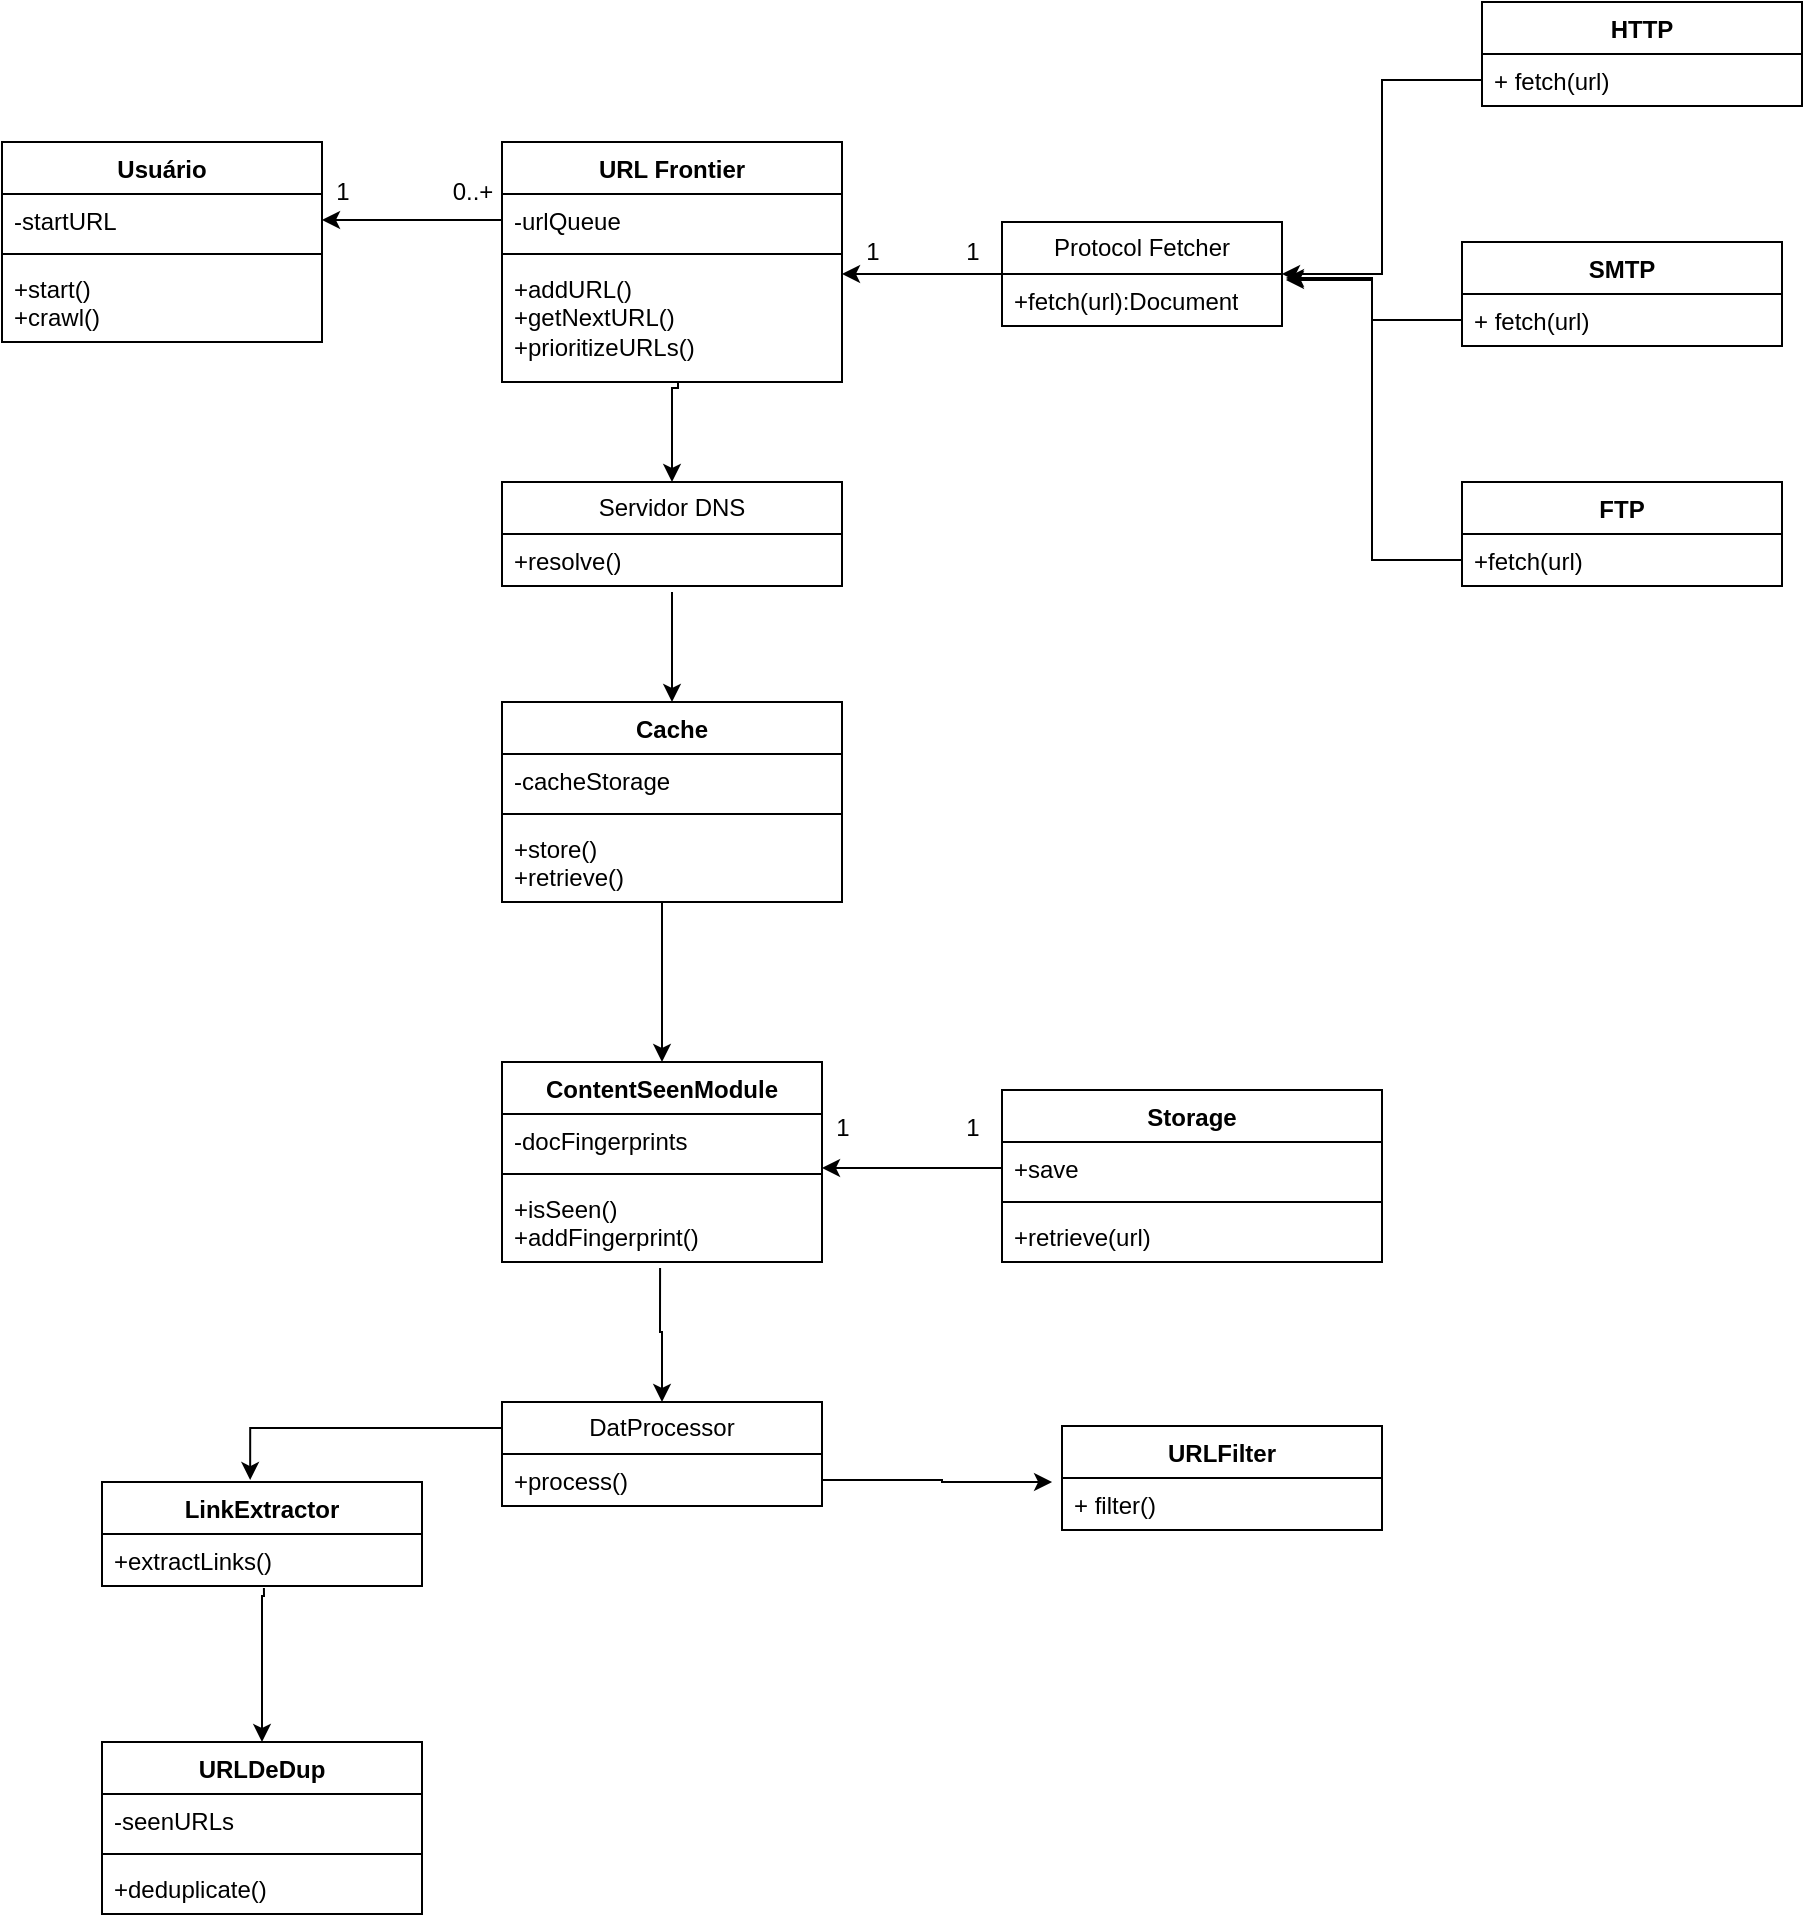 <mxfile version="24.4.4" type="device">
  <diagram name="Page-1" id="Iadyr_EgU2UZ567ymqcu">
    <mxGraphModel dx="2243" dy="758" grid="1" gridSize="10" guides="1" tooltips="1" connect="1" arrows="1" fold="1" page="1" pageScale="1" pageWidth="850" pageHeight="1100" math="0" shadow="0">
      <root>
        <mxCell id="0" />
        <mxCell id="1" parent="0" />
        <mxCell id="r2SIsIyJ15snJ-ib-OKO-3" value="Usuário" style="swimlane;fontStyle=1;align=center;verticalAlign=top;childLayout=stackLayout;horizontal=1;startSize=26;horizontalStack=0;resizeParent=1;resizeParentMax=0;resizeLast=0;collapsible=1;marginBottom=0;whiteSpace=wrap;html=1;" parent="1" vertex="1">
          <mxGeometry x="-160" y="450" width="160" height="100" as="geometry" />
        </mxCell>
        <mxCell id="r2SIsIyJ15snJ-ib-OKO-4" value="-startURL" style="text;strokeColor=none;fillColor=none;align=left;verticalAlign=top;spacingLeft=4;spacingRight=4;overflow=hidden;rotatable=0;points=[[0,0.5],[1,0.5]];portConstraint=eastwest;whiteSpace=wrap;html=1;" parent="r2SIsIyJ15snJ-ib-OKO-3" vertex="1">
          <mxGeometry y="26" width="160" height="26" as="geometry" />
        </mxCell>
        <mxCell id="r2SIsIyJ15snJ-ib-OKO-5" value="" style="line;strokeWidth=1;fillColor=none;align=left;verticalAlign=middle;spacingTop=-1;spacingLeft=3;spacingRight=3;rotatable=0;labelPosition=right;points=[];portConstraint=eastwest;strokeColor=inherit;" parent="r2SIsIyJ15snJ-ib-OKO-3" vertex="1">
          <mxGeometry y="52" width="160" height="8" as="geometry" />
        </mxCell>
        <mxCell id="r2SIsIyJ15snJ-ib-OKO-6" value="+start()&lt;div&gt;+crawl()&lt;/div&gt;" style="text;strokeColor=none;fillColor=none;align=left;verticalAlign=top;spacingLeft=4;spacingRight=4;overflow=hidden;rotatable=0;points=[[0,0.5],[1,0.5]];portConstraint=eastwest;whiteSpace=wrap;html=1;" parent="r2SIsIyJ15snJ-ib-OKO-3" vertex="1">
          <mxGeometry y="60" width="160" height="40" as="geometry" />
        </mxCell>
        <mxCell id="r2SIsIyJ15snJ-ib-OKO-7" value="URL Frontier" style="swimlane;fontStyle=1;align=center;verticalAlign=top;childLayout=stackLayout;horizontal=1;startSize=26;horizontalStack=0;resizeParent=1;resizeParentMax=0;resizeLast=0;collapsible=1;marginBottom=0;whiteSpace=wrap;html=1;" parent="1" vertex="1">
          <mxGeometry x="90" y="450" width="170" height="120" as="geometry" />
        </mxCell>
        <mxCell id="r2SIsIyJ15snJ-ib-OKO-8" value="-urlQueue" style="text;strokeColor=none;fillColor=none;align=left;verticalAlign=top;spacingLeft=4;spacingRight=4;overflow=hidden;rotatable=0;points=[[0,0.5],[1,0.5]];portConstraint=eastwest;whiteSpace=wrap;html=1;" parent="r2SIsIyJ15snJ-ib-OKO-7" vertex="1">
          <mxGeometry y="26" width="170" height="26" as="geometry" />
        </mxCell>
        <mxCell id="r2SIsIyJ15snJ-ib-OKO-9" value="" style="line;strokeWidth=1;fillColor=none;align=left;verticalAlign=middle;spacingTop=-1;spacingLeft=3;spacingRight=3;rotatable=0;labelPosition=right;points=[];portConstraint=eastwest;strokeColor=inherit;" parent="r2SIsIyJ15snJ-ib-OKO-7" vertex="1">
          <mxGeometry y="52" width="170" height="8" as="geometry" />
        </mxCell>
        <mxCell id="r2SIsIyJ15snJ-ib-OKO-10" value="+addURL()&lt;div&gt;+getNextURL()&lt;/div&gt;&lt;div&gt;+prioritizeURLs()&lt;/div&gt;" style="text;strokeColor=none;fillColor=none;align=left;verticalAlign=top;spacingLeft=4;spacingRight=4;overflow=hidden;rotatable=0;points=[[0,0.5],[1,0.5]];portConstraint=eastwest;whiteSpace=wrap;html=1;" parent="r2SIsIyJ15snJ-ib-OKO-7" vertex="1">
          <mxGeometry y="60" width="170" height="60" as="geometry" />
        </mxCell>
        <mxCell id="r2SIsIyJ15snJ-ib-OKO-11" value="Servidor DNS" style="swimlane;fontStyle=0;childLayout=stackLayout;horizontal=1;startSize=26;fillColor=none;horizontalStack=0;resizeParent=1;resizeParentMax=0;resizeLast=0;collapsible=1;marginBottom=0;whiteSpace=wrap;html=1;" parent="1" vertex="1">
          <mxGeometry x="90" y="620" width="170" height="52" as="geometry" />
        </mxCell>
        <mxCell id="r2SIsIyJ15snJ-ib-OKO-12" value="+resolve()" style="text;strokeColor=none;fillColor=none;align=left;verticalAlign=top;spacingLeft=4;spacingRight=4;overflow=hidden;rotatable=0;points=[[0,0.5],[1,0.5]];portConstraint=eastwest;whiteSpace=wrap;html=1;" parent="r2SIsIyJ15snJ-ib-OKO-11" vertex="1">
          <mxGeometry y="26" width="170" height="26" as="geometry" />
        </mxCell>
        <mxCell id="r2SIsIyJ15snJ-ib-OKO-15" value="URLFilter" style="swimlane;fontStyle=1;align=center;verticalAlign=top;childLayout=stackLayout;horizontal=1;startSize=26;horizontalStack=0;resizeParent=1;resizeParentMax=0;resizeLast=0;collapsible=1;marginBottom=0;whiteSpace=wrap;html=1;" parent="1" vertex="1">
          <mxGeometry x="370" y="1092" width="160" height="52" as="geometry" />
        </mxCell>
        <mxCell id="r2SIsIyJ15snJ-ib-OKO-19" value="Cache" style="swimlane;fontStyle=1;align=center;verticalAlign=top;childLayout=stackLayout;horizontal=1;startSize=26;horizontalStack=0;resizeParent=1;resizeParentMax=0;resizeLast=0;collapsible=1;marginBottom=0;whiteSpace=wrap;html=1;" parent="1" vertex="1">
          <mxGeometry x="90" y="730" width="170" height="100" as="geometry" />
        </mxCell>
        <mxCell id="r2SIsIyJ15snJ-ib-OKO-20" value="-cacheStorage" style="text;strokeColor=none;fillColor=none;align=left;verticalAlign=top;spacingLeft=4;spacingRight=4;overflow=hidden;rotatable=0;points=[[0,0.5],[1,0.5]];portConstraint=eastwest;whiteSpace=wrap;html=1;" parent="r2SIsIyJ15snJ-ib-OKO-19" vertex="1">
          <mxGeometry y="26" width="170" height="26" as="geometry" />
        </mxCell>
        <mxCell id="r2SIsIyJ15snJ-ib-OKO-21" value="" style="line;strokeWidth=1;fillColor=none;align=left;verticalAlign=middle;spacingTop=-1;spacingLeft=3;spacingRight=3;rotatable=0;labelPosition=right;points=[];portConstraint=eastwest;strokeColor=inherit;" parent="r2SIsIyJ15snJ-ib-OKO-19" vertex="1">
          <mxGeometry y="52" width="170" height="8" as="geometry" />
        </mxCell>
        <mxCell id="r2SIsIyJ15snJ-ib-OKO-22" value="+store()&lt;div&gt;+retrieve()&lt;/div&gt;" style="text;strokeColor=none;fillColor=none;align=left;verticalAlign=top;spacingLeft=4;spacingRight=4;overflow=hidden;rotatable=0;points=[[0,0.5],[1,0.5]];portConstraint=eastwest;whiteSpace=wrap;html=1;" parent="r2SIsIyJ15snJ-ib-OKO-19" vertex="1">
          <mxGeometry y="60" width="170" height="40" as="geometry" />
        </mxCell>
        <mxCell id="r2SIsIyJ15snJ-ib-OKO-27" value="Storage" style="swimlane;fontStyle=1;align=center;verticalAlign=top;childLayout=stackLayout;horizontal=1;startSize=26;horizontalStack=0;resizeParent=1;resizeParentMax=0;resizeLast=0;collapsible=1;marginBottom=0;whiteSpace=wrap;html=1;" parent="1" vertex="1">
          <mxGeometry x="340" y="924" width="190" height="86" as="geometry" />
        </mxCell>
        <mxCell id="KCuraymVWd1KRv9GwXVt-16" style="edgeStyle=orthogonalEdgeStyle;rounded=0;orthogonalLoop=1;jettySize=auto;html=1;exitX=0;exitY=0.5;exitDx=0;exitDy=0;" parent="r2SIsIyJ15snJ-ib-OKO-27" source="r2SIsIyJ15snJ-ib-OKO-28" edge="1">
          <mxGeometry relative="1" as="geometry">
            <mxPoint x="-90" y="39" as="targetPoint" />
          </mxGeometry>
        </mxCell>
        <mxCell id="r2SIsIyJ15snJ-ib-OKO-28" value="+save" style="text;strokeColor=none;fillColor=none;align=left;verticalAlign=top;spacingLeft=4;spacingRight=4;overflow=hidden;rotatable=0;points=[[0,0.5],[1,0.5]];portConstraint=eastwest;whiteSpace=wrap;html=1;" parent="r2SIsIyJ15snJ-ib-OKO-27" vertex="1">
          <mxGeometry y="26" width="190" height="26" as="geometry" />
        </mxCell>
        <mxCell id="r2SIsIyJ15snJ-ib-OKO-29" value="" style="line;strokeWidth=1;fillColor=none;align=left;verticalAlign=middle;spacingTop=-1;spacingLeft=3;spacingRight=3;rotatable=0;labelPosition=right;points=[];portConstraint=eastwest;strokeColor=inherit;" parent="r2SIsIyJ15snJ-ib-OKO-27" vertex="1">
          <mxGeometry y="52" width="190" height="8" as="geometry" />
        </mxCell>
        <mxCell id="r2SIsIyJ15snJ-ib-OKO-30" value="+retrieve(url)" style="text;strokeColor=none;fillColor=none;align=left;verticalAlign=top;spacingLeft=4;spacingRight=4;overflow=hidden;rotatable=0;points=[[0,0.5],[1,0.5]];portConstraint=eastwest;whiteSpace=wrap;html=1;" parent="r2SIsIyJ15snJ-ib-OKO-27" vertex="1">
          <mxGeometry y="60" width="190" height="26" as="geometry" />
        </mxCell>
        <mxCell id="r2SIsIyJ15snJ-ib-OKO-31" value="Protocol Fetcher" style="swimlane;fontStyle=0;childLayout=stackLayout;horizontal=1;startSize=26;fillColor=none;horizontalStack=0;resizeParent=1;resizeParentMax=0;resizeLast=0;collapsible=1;marginBottom=0;whiteSpace=wrap;html=1;" parent="1" vertex="1">
          <mxGeometry x="340" y="490" width="140" height="52" as="geometry" />
        </mxCell>
        <mxCell id="r2SIsIyJ15snJ-ib-OKO-33" value="+fetch(url):Document&lt;div&gt;&lt;br&gt;&lt;/div&gt;" style="text;strokeColor=none;fillColor=none;align=left;verticalAlign=top;spacingLeft=4;spacingRight=4;overflow=hidden;rotatable=0;points=[[0,0.5],[1,0.5]];portConstraint=eastwest;whiteSpace=wrap;html=1;" parent="r2SIsIyJ15snJ-ib-OKO-31" vertex="1">
          <mxGeometry y="26" width="140" height="26" as="geometry" />
        </mxCell>
        <mxCell id="r2SIsIyJ15snJ-ib-OKO-35" value="FTP" style="swimlane;fontStyle=1;align=center;verticalAlign=top;childLayout=stackLayout;horizontal=1;startSize=26;horizontalStack=0;resizeParent=1;resizeParentMax=0;resizeLast=0;collapsible=1;marginBottom=0;whiteSpace=wrap;html=1;" parent="1" vertex="1">
          <mxGeometry x="570" y="620" width="160" height="52" as="geometry" />
        </mxCell>
        <mxCell id="r2SIsIyJ15snJ-ib-OKO-38" value="+fetch(url)" style="text;strokeColor=none;fillColor=none;align=left;verticalAlign=top;spacingLeft=4;spacingRight=4;overflow=hidden;rotatable=0;points=[[0,0.5],[1,0.5]];portConstraint=eastwest;whiteSpace=wrap;html=1;" parent="r2SIsIyJ15snJ-ib-OKO-35" vertex="1">
          <mxGeometry y="26" width="160" height="26" as="geometry" />
        </mxCell>
        <mxCell id="r2SIsIyJ15snJ-ib-OKO-39" value="SMTP" style="swimlane;fontStyle=1;align=center;verticalAlign=top;childLayout=stackLayout;horizontal=1;startSize=26;horizontalStack=0;resizeParent=1;resizeParentMax=0;resizeLast=0;collapsible=1;marginBottom=0;whiteSpace=wrap;html=1;" parent="1" vertex="1">
          <mxGeometry x="570" y="500" width="160" height="52" as="geometry" />
        </mxCell>
        <mxCell id="r2SIsIyJ15snJ-ib-OKO-42" value="+ fetch(url)" style="text;strokeColor=none;fillColor=none;align=left;verticalAlign=top;spacingLeft=4;spacingRight=4;overflow=hidden;rotatable=0;points=[[0,0.5],[1,0.5]];portConstraint=eastwest;whiteSpace=wrap;html=1;" parent="r2SIsIyJ15snJ-ib-OKO-39" vertex="1">
          <mxGeometry y="26" width="160" height="26" as="geometry" />
        </mxCell>
        <mxCell id="r2SIsIyJ15snJ-ib-OKO-43" value="HTTP" style="swimlane;fontStyle=1;align=center;verticalAlign=top;childLayout=stackLayout;horizontal=1;startSize=26;horizontalStack=0;resizeParent=1;resizeParentMax=0;resizeLast=0;collapsible=1;marginBottom=0;whiteSpace=wrap;html=1;" parent="1" vertex="1">
          <mxGeometry x="580" y="380" width="160" height="52" as="geometry" />
        </mxCell>
        <mxCell id="r2SIsIyJ15snJ-ib-OKO-46" value="+ fetch(url)" style="text;strokeColor=none;fillColor=none;align=left;verticalAlign=top;spacingLeft=4;spacingRight=4;overflow=hidden;rotatable=0;points=[[0,0.5],[1,0.5]];portConstraint=eastwest;whiteSpace=wrap;html=1;" parent="r2SIsIyJ15snJ-ib-OKO-43" vertex="1">
          <mxGeometry y="26" width="160" height="26" as="geometry" />
        </mxCell>
        <mxCell id="r2SIsIyJ15snJ-ib-OKO-47" value="ContentSeenModule" style="swimlane;fontStyle=1;align=center;verticalAlign=top;childLayout=stackLayout;horizontal=1;startSize=26;horizontalStack=0;resizeParent=1;resizeParentMax=0;resizeLast=0;collapsible=1;marginBottom=0;whiteSpace=wrap;html=1;" parent="1" vertex="1">
          <mxGeometry x="90" y="910" width="160" height="100" as="geometry" />
        </mxCell>
        <mxCell id="r2SIsIyJ15snJ-ib-OKO-48" value="-docFingerprints" style="text;strokeColor=none;fillColor=none;align=left;verticalAlign=top;spacingLeft=4;spacingRight=4;overflow=hidden;rotatable=0;points=[[0,0.5],[1,0.5]];portConstraint=eastwest;whiteSpace=wrap;html=1;" parent="r2SIsIyJ15snJ-ib-OKO-47" vertex="1">
          <mxGeometry y="26" width="160" height="26" as="geometry" />
        </mxCell>
        <mxCell id="r2SIsIyJ15snJ-ib-OKO-49" value="" style="line;strokeWidth=1;fillColor=none;align=left;verticalAlign=middle;spacingTop=-1;spacingLeft=3;spacingRight=3;rotatable=0;labelPosition=right;points=[];portConstraint=eastwest;strokeColor=inherit;" parent="r2SIsIyJ15snJ-ib-OKO-47" vertex="1">
          <mxGeometry y="52" width="160" height="8" as="geometry" />
        </mxCell>
        <mxCell id="r2SIsIyJ15snJ-ib-OKO-50" value="+isSeen()&lt;div&gt;+addFingerprint()&lt;/div&gt;" style="text;strokeColor=none;fillColor=none;align=left;verticalAlign=top;spacingLeft=4;spacingRight=4;overflow=hidden;rotatable=0;points=[[0,0.5],[1,0.5]];portConstraint=eastwest;whiteSpace=wrap;html=1;" parent="r2SIsIyJ15snJ-ib-OKO-47" vertex="1">
          <mxGeometry y="60" width="160" height="40" as="geometry" />
        </mxCell>
        <mxCell id="r2SIsIyJ15snJ-ib-OKO-51" value="LinkExtractor" style="swimlane;fontStyle=1;align=center;verticalAlign=top;childLayout=stackLayout;horizontal=1;startSize=26;horizontalStack=0;resizeParent=1;resizeParentMax=0;resizeLast=0;collapsible=1;marginBottom=0;whiteSpace=wrap;html=1;" parent="1" vertex="1">
          <mxGeometry x="-110" y="1120" width="160" height="52" as="geometry" />
        </mxCell>
        <mxCell id="r2SIsIyJ15snJ-ib-OKO-52" value="+extractLinks()" style="text;strokeColor=none;fillColor=none;align=left;verticalAlign=top;spacingLeft=4;spacingRight=4;overflow=hidden;rotatable=0;points=[[0,0.5],[1,0.5]];portConstraint=eastwest;whiteSpace=wrap;html=1;" parent="r2SIsIyJ15snJ-ib-OKO-51" vertex="1">
          <mxGeometry y="26" width="160" height="26" as="geometry" />
        </mxCell>
        <mxCell id="r2SIsIyJ15snJ-ib-OKO-55" value="URLDeDup" style="swimlane;fontStyle=1;align=center;verticalAlign=top;childLayout=stackLayout;horizontal=1;startSize=26;horizontalStack=0;resizeParent=1;resizeParentMax=0;resizeLast=0;collapsible=1;marginBottom=0;whiteSpace=wrap;html=1;" parent="1" vertex="1">
          <mxGeometry x="-110" y="1250" width="160" height="86" as="geometry" />
        </mxCell>
        <mxCell id="r2SIsIyJ15snJ-ib-OKO-56" value="-seenURLs" style="text;strokeColor=none;fillColor=none;align=left;verticalAlign=top;spacingLeft=4;spacingRight=4;overflow=hidden;rotatable=0;points=[[0,0.5],[1,0.5]];portConstraint=eastwest;whiteSpace=wrap;html=1;" parent="r2SIsIyJ15snJ-ib-OKO-55" vertex="1">
          <mxGeometry y="26" width="160" height="26" as="geometry" />
        </mxCell>
        <mxCell id="r2SIsIyJ15snJ-ib-OKO-57" value="" style="line;strokeWidth=1;fillColor=none;align=left;verticalAlign=middle;spacingTop=-1;spacingLeft=3;spacingRight=3;rotatable=0;labelPosition=right;points=[];portConstraint=eastwest;strokeColor=inherit;" parent="r2SIsIyJ15snJ-ib-OKO-55" vertex="1">
          <mxGeometry y="52" width="160" height="8" as="geometry" />
        </mxCell>
        <mxCell id="r2SIsIyJ15snJ-ib-OKO-58" value="+deduplicate()" style="text;strokeColor=none;fillColor=none;align=left;verticalAlign=top;spacingLeft=4;spacingRight=4;overflow=hidden;rotatable=0;points=[[0,0.5],[1,0.5]];portConstraint=eastwest;whiteSpace=wrap;html=1;" parent="r2SIsIyJ15snJ-ib-OKO-55" vertex="1">
          <mxGeometry y="60" width="160" height="26" as="geometry" />
        </mxCell>
        <mxCell id="KCuraymVWd1KRv9GwXVt-1" value="DatProcessor" style="swimlane;fontStyle=0;childLayout=stackLayout;horizontal=1;startSize=26;fillColor=none;horizontalStack=0;resizeParent=1;resizeParentMax=0;resizeLast=0;collapsible=1;marginBottom=0;whiteSpace=wrap;html=1;" parent="1" vertex="1">
          <mxGeometry x="90" y="1080" width="160" height="52" as="geometry" />
        </mxCell>
        <mxCell id="KCuraymVWd1KRv9GwXVt-2" value="+process()" style="text;strokeColor=none;fillColor=none;align=left;verticalAlign=top;spacingLeft=4;spacingRight=4;overflow=hidden;rotatable=0;points=[[0,0.5],[1,0.5]];portConstraint=eastwest;whiteSpace=wrap;html=1;" parent="KCuraymVWd1KRv9GwXVt-1" vertex="1">
          <mxGeometry y="26" width="160" height="26" as="geometry" />
        </mxCell>
        <mxCell id="KCuraymVWd1KRv9GwXVt-5" style="edgeStyle=orthogonalEdgeStyle;rounded=0;orthogonalLoop=1;jettySize=auto;html=1;exitX=0;exitY=0.5;exitDx=0;exitDy=0;entryX=1;entryY=0.5;entryDx=0;entryDy=0;" parent="1" source="r2SIsIyJ15snJ-ib-OKO-8" target="r2SIsIyJ15snJ-ib-OKO-4" edge="1">
          <mxGeometry relative="1" as="geometry" />
        </mxCell>
        <mxCell id="KCuraymVWd1KRv9GwXVt-6" value="1" style="text;html=1;align=center;verticalAlign=middle;resizable=0;points=[];autosize=1;strokeColor=none;fillColor=none;" parent="1" vertex="1">
          <mxGeometry x="-5" y="460" width="30" height="30" as="geometry" />
        </mxCell>
        <mxCell id="KCuraymVWd1KRv9GwXVt-7" value="0..+" style="text;html=1;align=center;verticalAlign=middle;resizable=0;points=[];autosize=1;strokeColor=none;fillColor=none;" parent="1" vertex="1">
          <mxGeometry x="55" y="460" width="40" height="30" as="geometry" />
        </mxCell>
        <mxCell id="KCuraymVWd1KRv9GwXVt-8" style="edgeStyle=orthogonalEdgeStyle;rounded=0;orthogonalLoop=1;jettySize=auto;html=1;exitX=0;exitY=0.5;exitDx=0;exitDy=0;entryX=1;entryY=0.1;entryDx=0;entryDy=0;entryPerimeter=0;" parent="1" source="r2SIsIyJ15snJ-ib-OKO-31" target="r2SIsIyJ15snJ-ib-OKO-10" edge="1">
          <mxGeometry relative="1" as="geometry" />
        </mxCell>
        <mxCell id="KCuraymVWd1KRv9GwXVt-9" value="1" style="text;html=1;align=center;verticalAlign=middle;resizable=0;points=[];autosize=1;strokeColor=none;fillColor=none;" parent="1" vertex="1">
          <mxGeometry x="260" y="490" width="30" height="30" as="geometry" />
        </mxCell>
        <mxCell id="KCuraymVWd1KRv9GwXVt-10" value="1" style="text;html=1;align=center;verticalAlign=middle;resizable=0;points=[];autosize=1;strokeColor=none;fillColor=none;" parent="1" vertex="1">
          <mxGeometry x="310" y="490" width="30" height="30" as="geometry" />
        </mxCell>
        <mxCell id="KCuraymVWd1KRv9GwXVt-11" style="edgeStyle=orthogonalEdgeStyle;rounded=0;orthogonalLoop=1;jettySize=auto;html=1;entryX=0.5;entryY=0;entryDx=0;entryDy=0;" parent="1" target="r2SIsIyJ15snJ-ib-OKO-47" edge="1">
          <mxGeometry relative="1" as="geometry">
            <mxPoint x="170" y="830" as="sourcePoint" />
            <Array as="points">
              <mxPoint x="170" y="833" />
            </Array>
          </mxGeometry>
        </mxCell>
        <mxCell id="KCuraymVWd1KRv9GwXVt-12" style="edgeStyle=orthogonalEdgeStyle;rounded=0;orthogonalLoop=1;jettySize=auto;html=1;exitX=0;exitY=0.5;exitDx=0;exitDy=0;entryX=1;entryY=0.5;entryDx=0;entryDy=0;" parent="1" source="r2SIsIyJ15snJ-ib-OKO-46" target="r2SIsIyJ15snJ-ib-OKO-31" edge="1">
          <mxGeometry relative="1" as="geometry" />
        </mxCell>
        <mxCell id="KCuraymVWd1KRv9GwXVt-14" style="edgeStyle=orthogonalEdgeStyle;rounded=0;orthogonalLoop=1;jettySize=auto;html=1;exitX=0;exitY=0.5;exitDx=0;exitDy=0;entryX=1.014;entryY=0.077;entryDx=0;entryDy=0;entryPerimeter=0;" parent="1" source="r2SIsIyJ15snJ-ib-OKO-38" target="r2SIsIyJ15snJ-ib-OKO-33" edge="1">
          <mxGeometry relative="1" as="geometry" />
        </mxCell>
        <mxCell id="KCuraymVWd1KRv9GwXVt-15" style="edgeStyle=orthogonalEdgeStyle;rounded=0;orthogonalLoop=1;jettySize=auto;html=1;exitX=0;exitY=0.5;exitDx=0;exitDy=0;entryX=1.014;entryY=0.115;entryDx=0;entryDy=0;entryPerimeter=0;" parent="1" source="r2SIsIyJ15snJ-ib-OKO-42" target="r2SIsIyJ15snJ-ib-OKO-33" edge="1">
          <mxGeometry relative="1" as="geometry" />
        </mxCell>
        <mxCell id="KCuraymVWd1KRv9GwXVt-17" value="1" style="text;html=1;align=center;verticalAlign=middle;resizable=0;points=[];autosize=1;strokeColor=none;fillColor=none;" parent="1" vertex="1">
          <mxGeometry x="245" y="928" width="30" height="30" as="geometry" />
        </mxCell>
        <mxCell id="KCuraymVWd1KRv9GwXVt-18" value="1" style="text;html=1;align=center;verticalAlign=middle;resizable=0;points=[];autosize=1;strokeColor=none;fillColor=none;" parent="1" vertex="1">
          <mxGeometry x="310" y="928" width="30" height="30" as="geometry" />
        </mxCell>
        <mxCell id="KCuraymVWd1KRv9GwXVt-19" style="edgeStyle=orthogonalEdgeStyle;rounded=0;orthogonalLoop=1;jettySize=auto;html=1;exitX=0.494;exitY=1.075;exitDx=0;exitDy=0;entryX=0.5;entryY=0;entryDx=0;entryDy=0;exitPerimeter=0;" parent="1" source="r2SIsIyJ15snJ-ib-OKO-50" target="KCuraymVWd1KRv9GwXVt-1" edge="1">
          <mxGeometry relative="1" as="geometry">
            <Array as="points">
              <mxPoint x="170" y="1045" />
            </Array>
          </mxGeometry>
        </mxCell>
        <mxCell id="KCuraymVWd1KRv9GwXVt-20" style="edgeStyle=orthogonalEdgeStyle;rounded=0;orthogonalLoop=1;jettySize=auto;html=1;exitX=1;exitY=0.5;exitDx=0;exitDy=0;entryX=-0.031;entryY=0.077;entryDx=0;entryDy=0;entryPerimeter=0;" parent="1" source="KCuraymVWd1KRv9GwXVt-2" target="r2SIsIyJ15snJ-ib-OKO-18" edge="1">
          <mxGeometry relative="1" as="geometry" />
        </mxCell>
        <mxCell id="r2SIsIyJ15snJ-ib-OKO-18" value="+ filter()" style="text;strokeColor=none;fillColor=none;align=left;verticalAlign=top;spacingLeft=4;spacingRight=4;overflow=hidden;rotatable=0;points=[[0,0.5],[1,0.5]];portConstraint=eastwest;whiteSpace=wrap;html=1;" parent="1" vertex="1">
          <mxGeometry x="370" y="1118" width="160" height="26" as="geometry" />
        </mxCell>
        <mxCell id="KCuraymVWd1KRv9GwXVt-21" style="edgeStyle=orthogonalEdgeStyle;rounded=0;orthogonalLoop=1;jettySize=auto;html=1;exitX=0;exitY=0.25;exitDx=0;exitDy=0;entryX=0.463;entryY=-0.019;entryDx=0;entryDy=0;entryPerimeter=0;" parent="1" source="KCuraymVWd1KRv9GwXVt-1" target="r2SIsIyJ15snJ-ib-OKO-51" edge="1">
          <mxGeometry relative="1" as="geometry" />
        </mxCell>
        <mxCell id="KCuraymVWd1KRv9GwXVt-22" style="edgeStyle=orthogonalEdgeStyle;rounded=0;orthogonalLoop=1;jettySize=auto;html=1;exitX=0.506;exitY=1.038;exitDx=0;exitDy=0;exitPerimeter=0;" parent="1" source="r2SIsIyJ15snJ-ib-OKO-52" target="r2SIsIyJ15snJ-ib-OKO-55" edge="1">
          <mxGeometry relative="1" as="geometry">
            <Array as="points">
              <mxPoint x="-29" y="1177" />
              <mxPoint x="-30" y="1177" />
            </Array>
          </mxGeometry>
        </mxCell>
        <mxCell id="TDSoLX_YDCAJgma3wWqU-1" style="edgeStyle=orthogonalEdgeStyle;rounded=0;orthogonalLoop=1;jettySize=auto;html=1;entryX=0.5;entryY=0;entryDx=0;entryDy=0;" edge="1" parent="1" target="r2SIsIyJ15snJ-ib-OKO-11">
          <mxGeometry relative="1" as="geometry">
            <mxPoint x="175" y="570" as="sourcePoint" />
            <Array as="points">
              <mxPoint x="178" y="573" />
              <mxPoint x="175" y="573" />
            </Array>
          </mxGeometry>
        </mxCell>
        <mxCell id="TDSoLX_YDCAJgma3wWqU-2" style="edgeStyle=orthogonalEdgeStyle;rounded=0;orthogonalLoop=1;jettySize=auto;html=1;exitX=0.5;exitY=1.115;exitDx=0;exitDy=0;entryX=0.5;entryY=0;entryDx=0;entryDy=0;exitPerimeter=0;" edge="1" parent="1" source="r2SIsIyJ15snJ-ib-OKO-12" target="r2SIsIyJ15snJ-ib-OKO-19">
          <mxGeometry relative="1" as="geometry">
            <Array as="points">
              <mxPoint x="175" y="690" />
              <mxPoint x="175" y="690" />
            </Array>
          </mxGeometry>
        </mxCell>
      </root>
    </mxGraphModel>
  </diagram>
</mxfile>
